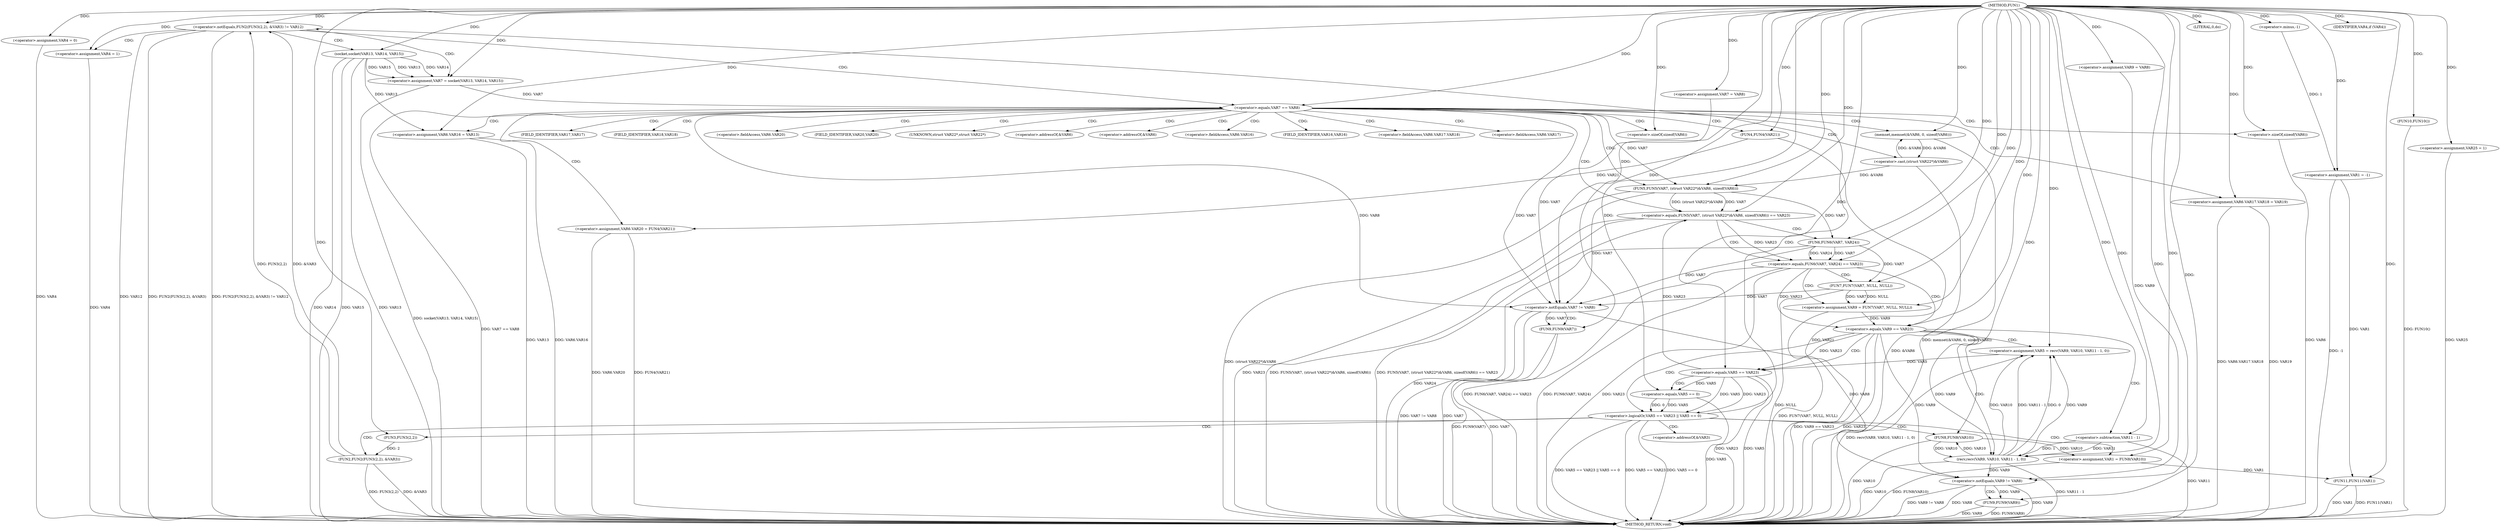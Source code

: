 digraph FUN1 {  
"1000100" [label = "(METHOD,FUN1)" ]
"1000256" [label = "(METHOD_RETURN,void)" ]
"1000103" [label = "(<operator>.assignment,VAR1 = -1)" ]
"1000105" [label = "(<operator>.minus,-1)" ]
"1000110" [label = "(<operator>.assignment,VAR4 = 0)" ]
"1000116" [label = "(<operator>.assignment,VAR7 = VAR8)" ]
"1000120" [label = "(<operator>.assignment,VAR9 = VAR8)" ]
"1000127" [label = "(<operator>.notEquals,FUN2(FUN3(2,2), &VAR3) != VAR12)" ]
"1000128" [label = "(FUN2,FUN2(FUN3(2,2), &VAR3))" ]
"1000129" [label = "(FUN3,FUN3(2,2))" ]
"1000137" [label = "(<operator>.assignment,VAR4 = 1)" ]
"1000140" [label = "(<operator>.assignment,VAR7 = socket(VAR13, VAR14, VAR15))" ]
"1000142" [label = "(socket,socket(VAR13, VAR14, VAR15))" ]
"1000147" [label = "(<operator>.equals,VAR7 == VAR8)" ]
"1000152" [label = "(memset,memset(&VAR6, 0, sizeof(VAR6)))" ]
"1000156" [label = "(<operator>.sizeOf,sizeof(VAR6))" ]
"1000158" [label = "(<operator>.assignment,VAR6.VAR16 = VAR13)" ]
"1000163" [label = "(<operator>.assignment,VAR6.VAR17.VAR18 = VAR19)" ]
"1000170" [label = "(<operator>.assignment,VAR6.VAR20 = FUN4(VAR21))" ]
"1000174" [label = "(FUN4,FUN4(VAR21))" ]
"1000177" [label = "(<operator>.equals,FUN5(VAR7, (struct VAR22*)&VAR6, sizeof(VAR6)) == VAR23)" ]
"1000178" [label = "(FUN5,FUN5(VAR7, (struct VAR22*)&VAR6, sizeof(VAR6)))" ]
"1000180" [label = "(<operator>.cast,(struct VAR22*)&VAR6)" ]
"1000184" [label = "(<operator>.sizeOf,sizeof(VAR6))" ]
"1000190" [label = "(<operator>.equals,FUN6(VAR7, VAR24) == VAR23)" ]
"1000191" [label = "(FUN6,FUN6(VAR7, VAR24))" ]
"1000197" [label = "(<operator>.assignment,VAR9 = FUN7(VAR7, NULL, NULL))" ]
"1000199" [label = "(FUN7,FUN7(VAR7, NULL, NULL))" ]
"1000204" [label = "(<operator>.equals,VAR9 == VAR23)" ]
"1000209" [label = "(<operator>.assignment,VAR5 = recv(VAR9, VAR10, VAR11 - 1, 0))" ]
"1000211" [label = "(recv,recv(VAR9, VAR10, VAR11 - 1, 0))" ]
"1000214" [label = "(<operator>.subtraction,VAR11 - 1)" ]
"1000219" [label = "(<operator>.logicalOr,VAR5 == VAR23 || VAR5 == 0)" ]
"1000220" [label = "(<operator>.equals,VAR5 == VAR23)" ]
"1000223" [label = "(<operator>.equals,VAR5 == 0)" ]
"1000228" [label = "(<operator>.assignment,VAR1 = FUN8(VAR10))" ]
"1000230" [label = "(FUN8,FUN8(VAR10))" ]
"1000232" [label = "(LITERAL,0,do)" ]
"1000234" [label = "(<operator>.notEquals,VAR7 != VAR8)" ]
"1000238" [label = "(FUN9,FUN9(VAR7))" ]
"1000241" [label = "(<operator>.notEquals,VAR9 != VAR8)" ]
"1000245" [label = "(FUN9,FUN9(VAR9))" ]
"1000248" [label = "(IDENTIFIER,VAR4,if (VAR4))" ]
"1000250" [label = "(FUN10,FUN10())" ]
"1000251" [label = "(<operator>.assignment,VAR25 = 1)" ]
"1000254" [label = "(FUN11,FUN11(VAR1))" ]
"1000132" [label = "(<operator>.addressOf,&VAR3)" ]
"1000153" [label = "(<operator>.addressOf,&VAR6)" ]
"1000159" [label = "(<operator>.fieldAccess,VAR6.VAR16)" ]
"1000161" [label = "(FIELD_IDENTIFIER,VAR16,VAR16)" ]
"1000164" [label = "(<operator>.fieldAccess,VAR6.VAR17.VAR18)" ]
"1000165" [label = "(<operator>.fieldAccess,VAR6.VAR17)" ]
"1000167" [label = "(FIELD_IDENTIFIER,VAR17,VAR17)" ]
"1000168" [label = "(FIELD_IDENTIFIER,VAR18,VAR18)" ]
"1000171" [label = "(<operator>.fieldAccess,VAR6.VAR20)" ]
"1000173" [label = "(FIELD_IDENTIFIER,VAR20,VAR20)" ]
"1000181" [label = "(UNKNOWN,struct VAR22*,struct VAR22*)" ]
"1000182" [label = "(<operator>.addressOf,&VAR6)" ]
  "1000140" -> "1000256"  [ label = "DDG: socket(VAR13, VAR14, VAR15)"] 
  "1000184" -> "1000256"  [ label = "DDG: VAR6"] 
  "1000238" -> "1000256"  [ label = "DDG: VAR7"] 
  "1000254" -> "1000256"  [ label = "DDG: VAR1"] 
  "1000220" -> "1000256"  [ label = "DDG: VAR23"] 
  "1000127" -> "1000256"  [ label = "DDG: FUN2(FUN3(2,2), &VAR3) != VAR12"] 
  "1000230" -> "1000256"  [ label = "DDG: VAR10"] 
  "1000245" -> "1000256"  [ label = "DDG: FUN9(VAR9)"] 
  "1000180" -> "1000256"  [ label = "DDG: &VAR6"] 
  "1000177" -> "1000256"  [ label = "DDG: FUN5(VAR7, (struct VAR22*)&VAR6, sizeof(VAR6))"] 
  "1000158" -> "1000256"  [ label = "DDG: VAR6.VAR16"] 
  "1000163" -> "1000256"  [ label = "DDG: VAR6.VAR17.VAR18"] 
  "1000177" -> "1000256"  [ label = "DDG: VAR23"] 
  "1000220" -> "1000256"  [ label = "DDG: VAR5"] 
  "1000190" -> "1000256"  [ label = "DDG: VAR23"] 
  "1000199" -> "1000256"  [ label = "DDG: NULL"] 
  "1000219" -> "1000256"  [ label = "DDG: VAR5 == 0"] 
  "1000163" -> "1000256"  [ label = "DDG: VAR19"] 
  "1000234" -> "1000256"  [ label = "DDG: VAR7"] 
  "1000190" -> "1000256"  [ label = "DDG: FUN6(VAR7, VAR24) == VAR23"] 
  "1000103" -> "1000256"  [ label = "DDG: -1"] 
  "1000219" -> "1000256"  [ label = "DDG: VAR5 == VAR23 || VAR5 == 0"] 
  "1000238" -> "1000256"  [ label = "DDG: FUN9(VAR7)"] 
  "1000211" -> "1000256"  [ label = "DDG: VAR11 - 1"] 
  "1000254" -> "1000256"  [ label = "DDG: FUN11(VAR1)"] 
  "1000204" -> "1000256"  [ label = "DDG: VAR23"] 
  "1000128" -> "1000256"  [ label = "DDG: &VAR3"] 
  "1000152" -> "1000256"  [ label = "DDG: memset(&VAR6, 0, sizeof(VAR6))"] 
  "1000251" -> "1000256"  [ label = "DDG: VAR25"] 
  "1000128" -> "1000256"  [ label = "DDG: FUN3(2,2)"] 
  "1000142" -> "1000256"  [ label = "DDG: VAR14"] 
  "1000127" -> "1000256"  [ label = "DDG: VAR12"] 
  "1000190" -> "1000256"  [ label = "DDG: FUN6(VAR7, VAR24)"] 
  "1000178" -> "1000256"  [ label = "DDG: (struct VAR22*)&VAR6"] 
  "1000197" -> "1000256"  [ label = "DDG: FUN7(VAR7, NULL, NULL)"] 
  "1000211" -> "1000256"  [ label = "DDG: VAR10"] 
  "1000191" -> "1000256"  [ label = "DDG: VAR24"] 
  "1000209" -> "1000256"  [ label = "DDG: recv(VAR9, VAR10, VAR11 - 1, 0)"] 
  "1000234" -> "1000256"  [ label = "DDG: VAR7 != VAR8"] 
  "1000241" -> "1000256"  [ label = "DDG: VAR9"] 
  "1000142" -> "1000256"  [ label = "DDG: VAR15"] 
  "1000219" -> "1000256"  [ label = "DDG: VAR5 == VAR23"] 
  "1000170" -> "1000256"  [ label = "DDG: VAR6.VAR20"] 
  "1000142" -> "1000256"  [ label = "DDG: VAR13"] 
  "1000228" -> "1000256"  [ label = "DDG: FUN8(VAR10)"] 
  "1000214" -> "1000256"  [ label = "DDG: VAR11"] 
  "1000177" -> "1000256"  [ label = "DDG: FUN5(VAR7, (struct VAR22*)&VAR6, sizeof(VAR6)) == VAR23"] 
  "1000127" -> "1000256"  [ label = "DDG: FUN2(FUN3(2,2), &VAR3)"] 
  "1000250" -> "1000256"  [ label = "DDG: FUN10()"] 
  "1000137" -> "1000256"  [ label = "DDG: VAR4"] 
  "1000158" -> "1000256"  [ label = "DDG: VAR13"] 
  "1000245" -> "1000256"  [ label = "DDG: VAR9"] 
  "1000241" -> "1000256"  [ label = "DDG: VAR9 != VAR8"] 
  "1000147" -> "1000256"  [ label = "DDG: VAR7 == VAR8"] 
  "1000110" -> "1000256"  [ label = "DDG: VAR4"] 
  "1000170" -> "1000256"  [ label = "DDG: FUN4(VAR21)"] 
  "1000241" -> "1000256"  [ label = "DDG: VAR8"] 
  "1000174" -> "1000256"  [ label = "DDG: VAR21"] 
  "1000223" -> "1000256"  [ label = "DDG: VAR5"] 
  "1000204" -> "1000256"  [ label = "DDG: VAR9 == VAR23"] 
  "1000105" -> "1000103"  [ label = "DDG: 1"] 
  "1000100" -> "1000103"  [ label = "DDG: "] 
  "1000100" -> "1000105"  [ label = "DDG: "] 
  "1000100" -> "1000110"  [ label = "DDG: "] 
  "1000100" -> "1000116"  [ label = "DDG: "] 
  "1000100" -> "1000120"  [ label = "DDG: "] 
  "1000128" -> "1000127"  [ label = "DDG: FUN3(2,2)"] 
  "1000128" -> "1000127"  [ label = "DDG: &VAR3"] 
  "1000129" -> "1000128"  [ label = "DDG: 2"] 
  "1000100" -> "1000129"  [ label = "DDG: "] 
  "1000100" -> "1000127"  [ label = "DDG: "] 
  "1000100" -> "1000137"  [ label = "DDG: "] 
  "1000142" -> "1000140"  [ label = "DDG: VAR13"] 
  "1000142" -> "1000140"  [ label = "DDG: VAR14"] 
  "1000142" -> "1000140"  [ label = "DDG: VAR15"] 
  "1000100" -> "1000140"  [ label = "DDG: "] 
  "1000100" -> "1000142"  [ label = "DDG: "] 
  "1000140" -> "1000147"  [ label = "DDG: VAR7"] 
  "1000100" -> "1000147"  [ label = "DDG: "] 
  "1000180" -> "1000152"  [ label = "DDG: &VAR6"] 
  "1000100" -> "1000152"  [ label = "DDG: "] 
  "1000100" -> "1000156"  [ label = "DDG: "] 
  "1000142" -> "1000158"  [ label = "DDG: VAR13"] 
  "1000100" -> "1000158"  [ label = "DDG: "] 
  "1000100" -> "1000163"  [ label = "DDG: "] 
  "1000174" -> "1000170"  [ label = "DDG: VAR21"] 
  "1000100" -> "1000174"  [ label = "DDG: "] 
  "1000178" -> "1000177"  [ label = "DDG: VAR7"] 
  "1000178" -> "1000177"  [ label = "DDG: (struct VAR22*)&VAR6"] 
  "1000147" -> "1000178"  [ label = "DDG: VAR7"] 
  "1000100" -> "1000178"  [ label = "DDG: "] 
  "1000180" -> "1000178"  [ label = "DDG: &VAR6"] 
  "1000152" -> "1000180"  [ label = "DDG: &VAR6"] 
  "1000100" -> "1000184"  [ label = "DDG: "] 
  "1000220" -> "1000177"  [ label = "DDG: VAR23"] 
  "1000100" -> "1000177"  [ label = "DDG: "] 
  "1000191" -> "1000190"  [ label = "DDG: VAR7"] 
  "1000191" -> "1000190"  [ label = "DDG: VAR24"] 
  "1000178" -> "1000191"  [ label = "DDG: VAR7"] 
  "1000100" -> "1000191"  [ label = "DDG: "] 
  "1000177" -> "1000190"  [ label = "DDG: VAR23"] 
  "1000100" -> "1000190"  [ label = "DDG: "] 
  "1000199" -> "1000197"  [ label = "DDG: VAR7"] 
  "1000199" -> "1000197"  [ label = "DDG: NULL"] 
  "1000100" -> "1000197"  [ label = "DDG: "] 
  "1000191" -> "1000199"  [ label = "DDG: VAR7"] 
  "1000100" -> "1000199"  [ label = "DDG: "] 
  "1000197" -> "1000204"  [ label = "DDG: VAR9"] 
  "1000100" -> "1000204"  [ label = "DDG: "] 
  "1000190" -> "1000204"  [ label = "DDG: VAR23"] 
  "1000211" -> "1000209"  [ label = "DDG: VAR9"] 
  "1000211" -> "1000209"  [ label = "DDG: VAR10"] 
  "1000211" -> "1000209"  [ label = "DDG: VAR11 - 1"] 
  "1000211" -> "1000209"  [ label = "DDG: 0"] 
  "1000100" -> "1000209"  [ label = "DDG: "] 
  "1000204" -> "1000211"  [ label = "DDG: VAR9"] 
  "1000100" -> "1000211"  [ label = "DDG: "] 
  "1000230" -> "1000211"  [ label = "DDG: VAR10"] 
  "1000214" -> "1000211"  [ label = "DDG: VAR11"] 
  "1000214" -> "1000211"  [ label = "DDG: 1"] 
  "1000100" -> "1000214"  [ label = "DDG: "] 
  "1000220" -> "1000219"  [ label = "DDG: VAR5"] 
  "1000220" -> "1000219"  [ label = "DDG: VAR23"] 
  "1000209" -> "1000220"  [ label = "DDG: VAR5"] 
  "1000100" -> "1000220"  [ label = "DDG: "] 
  "1000204" -> "1000220"  [ label = "DDG: VAR23"] 
  "1000223" -> "1000219"  [ label = "DDG: VAR5"] 
  "1000223" -> "1000219"  [ label = "DDG: 0"] 
  "1000220" -> "1000223"  [ label = "DDG: VAR5"] 
  "1000100" -> "1000223"  [ label = "DDG: "] 
  "1000230" -> "1000228"  [ label = "DDG: VAR10"] 
  "1000100" -> "1000228"  [ label = "DDG: "] 
  "1000211" -> "1000230"  [ label = "DDG: VAR10"] 
  "1000100" -> "1000230"  [ label = "DDG: "] 
  "1000100" -> "1000232"  [ label = "DDG: "] 
  "1000116" -> "1000234"  [ label = "DDG: VAR7"] 
  "1000199" -> "1000234"  [ label = "DDG: VAR7"] 
  "1000178" -> "1000234"  [ label = "DDG: VAR7"] 
  "1000147" -> "1000234"  [ label = "DDG: VAR7"] 
  "1000191" -> "1000234"  [ label = "DDG: VAR7"] 
  "1000100" -> "1000234"  [ label = "DDG: "] 
  "1000147" -> "1000234"  [ label = "DDG: VAR8"] 
  "1000234" -> "1000238"  [ label = "DDG: VAR7"] 
  "1000100" -> "1000238"  [ label = "DDG: "] 
  "1000120" -> "1000241"  [ label = "DDG: VAR9"] 
  "1000211" -> "1000241"  [ label = "DDG: VAR9"] 
  "1000204" -> "1000241"  [ label = "DDG: VAR9"] 
  "1000100" -> "1000241"  [ label = "DDG: "] 
  "1000234" -> "1000241"  [ label = "DDG: VAR8"] 
  "1000241" -> "1000245"  [ label = "DDG: VAR9"] 
  "1000100" -> "1000245"  [ label = "DDG: "] 
  "1000100" -> "1000248"  [ label = "DDG: "] 
  "1000100" -> "1000250"  [ label = "DDG: "] 
  "1000100" -> "1000251"  [ label = "DDG: "] 
  "1000103" -> "1000254"  [ label = "DDG: VAR1"] 
  "1000228" -> "1000254"  [ label = "DDG: VAR1"] 
  "1000100" -> "1000254"  [ label = "DDG: "] 
  "1000127" -> "1000142"  [ label = "CDG: "] 
  "1000127" -> "1000137"  [ label = "CDG: "] 
  "1000127" -> "1000147"  [ label = "CDG: "] 
  "1000127" -> "1000140"  [ label = "CDG: "] 
  "1000147" -> "1000164"  [ label = "CDG: "] 
  "1000147" -> "1000174"  [ label = "CDG: "] 
  "1000147" -> "1000156"  [ label = "CDG: "] 
  "1000147" -> "1000161"  [ label = "CDG: "] 
  "1000147" -> "1000182"  [ label = "CDG: "] 
  "1000147" -> "1000180"  [ label = "CDG: "] 
  "1000147" -> "1000165"  [ label = "CDG: "] 
  "1000147" -> "1000167"  [ label = "CDG: "] 
  "1000147" -> "1000153"  [ label = "CDG: "] 
  "1000147" -> "1000152"  [ label = "CDG: "] 
  "1000147" -> "1000163"  [ label = "CDG: "] 
  "1000147" -> "1000168"  [ label = "CDG: "] 
  "1000147" -> "1000178"  [ label = "CDG: "] 
  "1000147" -> "1000159"  [ label = "CDG: "] 
  "1000147" -> "1000173"  [ label = "CDG: "] 
  "1000147" -> "1000158"  [ label = "CDG: "] 
  "1000147" -> "1000170"  [ label = "CDG: "] 
  "1000147" -> "1000171"  [ label = "CDG: "] 
  "1000147" -> "1000184"  [ label = "CDG: "] 
  "1000147" -> "1000177"  [ label = "CDG: "] 
  "1000147" -> "1000181"  [ label = "CDG: "] 
  "1000177" -> "1000191"  [ label = "CDG: "] 
  "1000177" -> "1000190"  [ label = "CDG: "] 
  "1000190" -> "1000199"  [ label = "CDG: "] 
  "1000190" -> "1000197"  [ label = "CDG: "] 
  "1000190" -> "1000204"  [ label = "CDG: "] 
  "1000204" -> "1000211"  [ label = "CDG: "] 
  "1000204" -> "1000219"  [ label = "CDG: "] 
  "1000204" -> "1000220"  [ label = "CDG: "] 
  "1000204" -> "1000214"  [ label = "CDG: "] 
  "1000204" -> "1000209"  [ label = "CDG: "] 
  "1000219" -> "1000230"  [ label = "CDG: "] 
  "1000219" -> "1000228"  [ label = "CDG: "] 
  "1000219" -> "1000127"  [ label = "CDG: "] 
  "1000219" -> "1000128"  [ label = "CDG: "] 
  "1000219" -> "1000132"  [ label = "CDG: "] 
  "1000219" -> "1000129"  [ label = "CDG: "] 
  "1000220" -> "1000223"  [ label = "CDG: "] 
  "1000234" -> "1000238"  [ label = "CDG: "] 
  "1000241" -> "1000245"  [ label = "CDG: "] 
}

